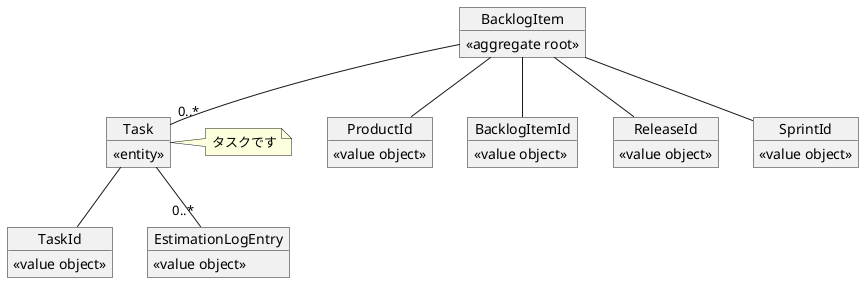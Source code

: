 @startuml
object BacklogItem {
  <<aggregate root>>
}
object ProductId {
  <<value object>>
}
object BacklogItemId {
  <<value object>>
}
object ReleaseId {
  <<value object>>
}
object SprintId {
  <<value object>>
}

object Task {
  <<entity>>
}
object TaskId {
  <<value object>>
}
object EstimationLogEntry {
  <<value object>>
}

BacklogItem -- BacklogItemId
BacklogItem -- ProductId
BacklogItem -- ReleaseId
BacklogItem -- SprintId
BacklogItem -- "0..*" Task

Task -- TaskId
Task -- "0..*" EstimationLogEntry

note right of Task {
  タスクです
}

@enduml
